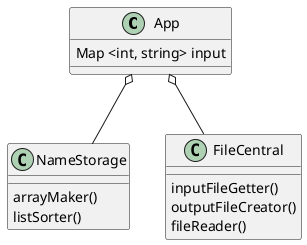 /*
 *  UCF COP3330 Summer 2021 Assignment 3 Solution
 *  Copyright 2021 John Peachey
 */

@startuml
'https://plantuml.com/class-diagram


App o-- NameStorage
App o-- FileCentral


class App {
    Map <int, string> input
}

class FileCentral{
    inputFileGetter()
    outputFileCreator()
    fileReader()
}

class NameStorage {
    arrayMaker()
    listSorter()
}

@enduml
